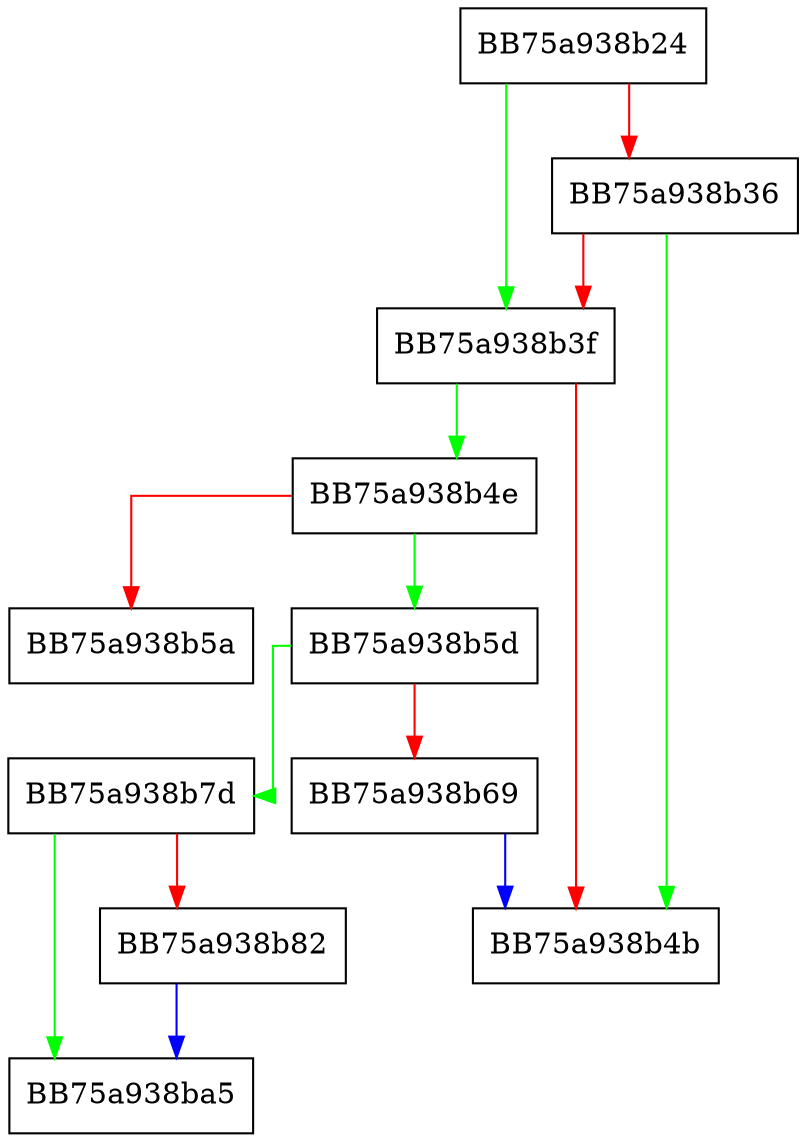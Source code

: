 digraph _shall_process {
  node [shape="box"];
  graph [splines=ortho];
  BB75a938b24 -> BB75a938b3f [color="green"];
  BB75a938b24 -> BB75a938b36 [color="red"];
  BB75a938b36 -> BB75a938b4b [color="green"];
  BB75a938b36 -> BB75a938b3f [color="red"];
  BB75a938b3f -> BB75a938b4e [color="green"];
  BB75a938b3f -> BB75a938b4b [color="red"];
  BB75a938b4e -> BB75a938b5d [color="green"];
  BB75a938b4e -> BB75a938b5a [color="red"];
  BB75a938b5d -> BB75a938b7d [color="green"];
  BB75a938b5d -> BB75a938b69 [color="red"];
  BB75a938b69 -> BB75a938b4b [color="blue"];
  BB75a938b7d -> BB75a938ba5 [color="green"];
  BB75a938b7d -> BB75a938b82 [color="red"];
  BB75a938b82 -> BB75a938ba5 [color="blue"];
}